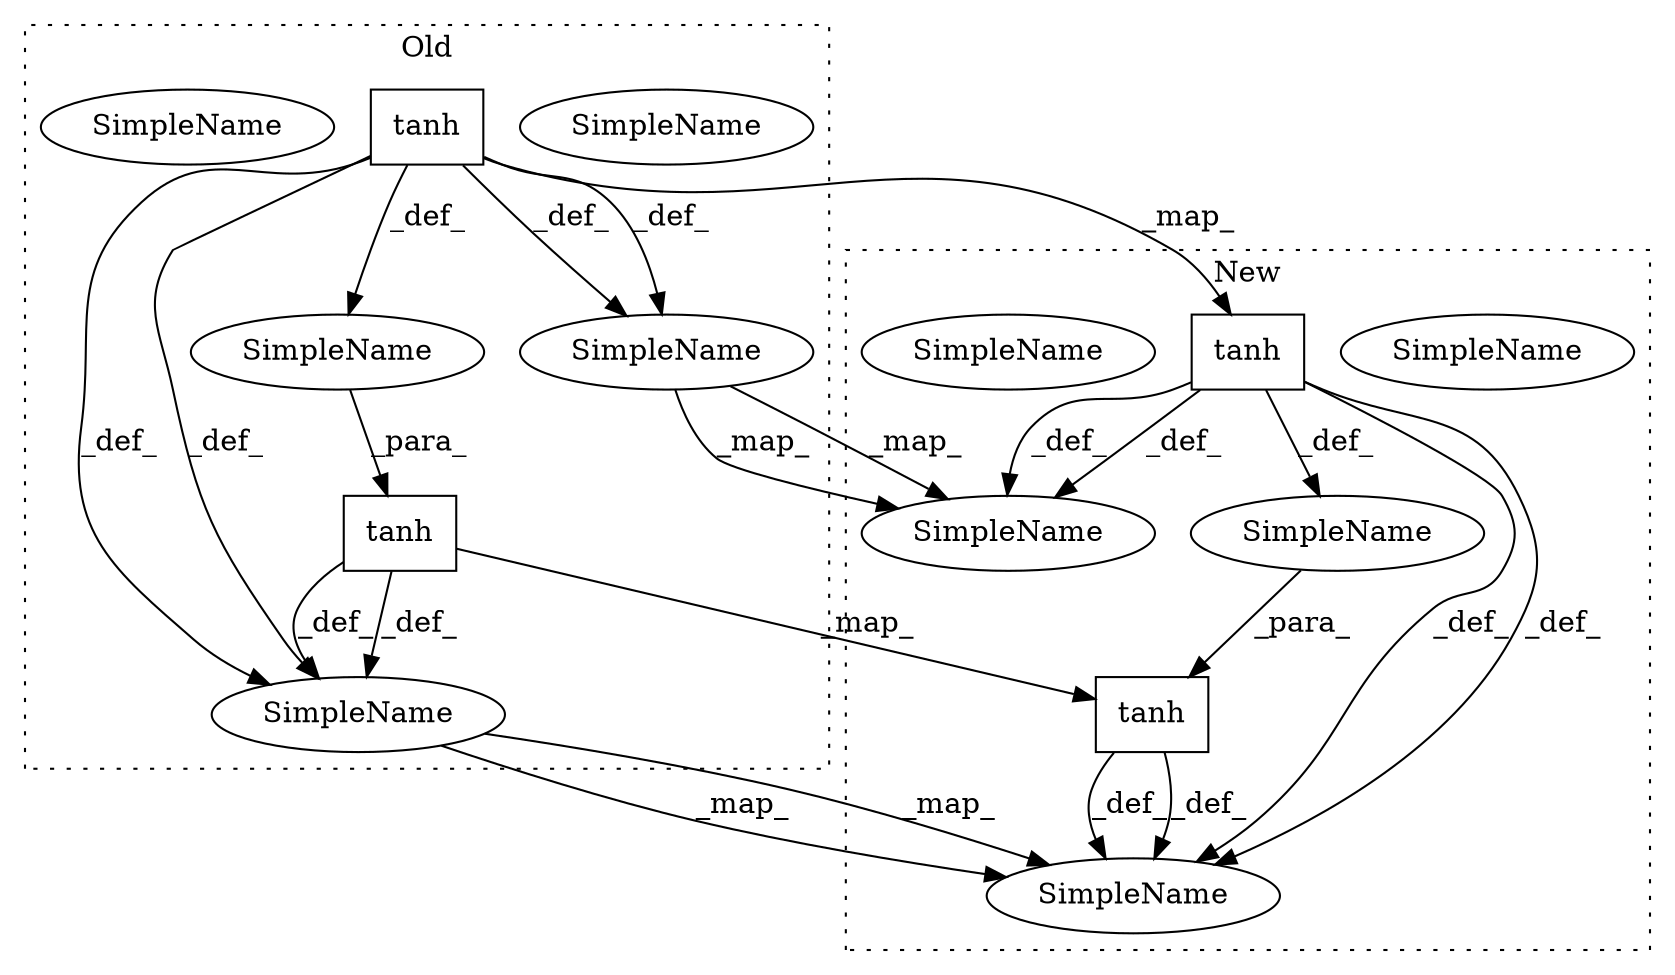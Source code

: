 digraph G {
subgraph cluster0 {
1 [label="tanh" a="32" s="5257,5279" l="5,1" shape="box"];
3 [label="SimpleName" a="42" s="5233" l="3" shape="ellipse"];
6 [label="SimpleName" a="42" s="5233" l="3" shape="ellipse"];
7 [label="SimpleName" a="42" s="" l="" shape="ellipse"];
10 [label="tanh" a="32" s="5209,5226" l="5,1" shape="box"];
11 [label="SimpleName" a="42" s="5186" l="2" shape="ellipse"];
14 [label="SimpleName" a="42" s="5186" l="2" shape="ellipse"];
label = "Old";
style="dotted";
}
subgraph cluster1 {
2 [label="tanh" a="32" s="5266,5288" l="5,1" shape="box"];
4 [label="SimpleName" a="42" s="5242" l="3" shape="ellipse"];
5 [label="SimpleName" a="42" s="5242" l="3" shape="ellipse"];
8 [label="SimpleName" a="42" s="" l="" shape="ellipse"];
9 [label="tanh" a="32" s="5209,5226" l="5,1" shape="box"];
12 [label="SimpleName" a="42" s="5186" l="2" shape="ellipse"];
13 [label="SimpleName" a="42" s="5186" l="2" shape="ellipse"];
label = "New";
style="dotted";
}
1 -> 2 [label="_map_"];
1 -> 6 [label="_def_"];
1 -> 6 [label="_def_"];
2 -> 5 [label="_def_"];
2 -> 5 [label="_def_"];
6 -> 5 [label="_map_"];
6 -> 5 [label="_map_"];
7 -> 1 [label="_para_"];
8 -> 2 [label="_para_"];
9 -> 13 [label="_def_"];
9 -> 5 [label="_def_"];
9 -> 5 [label="_def_"];
9 -> 8 [label="_def_"];
9 -> 13 [label="_def_"];
10 -> 9 [label="_map_"];
10 -> 14 [label="_def_"];
10 -> 14 [label="_def_"];
10 -> 6 [label="_def_"];
10 -> 7 [label="_def_"];
10 -> 6 [label="_def_"];
14 -> 13 [label="_map_"];
14 -> 13 [label="_map_"];
}